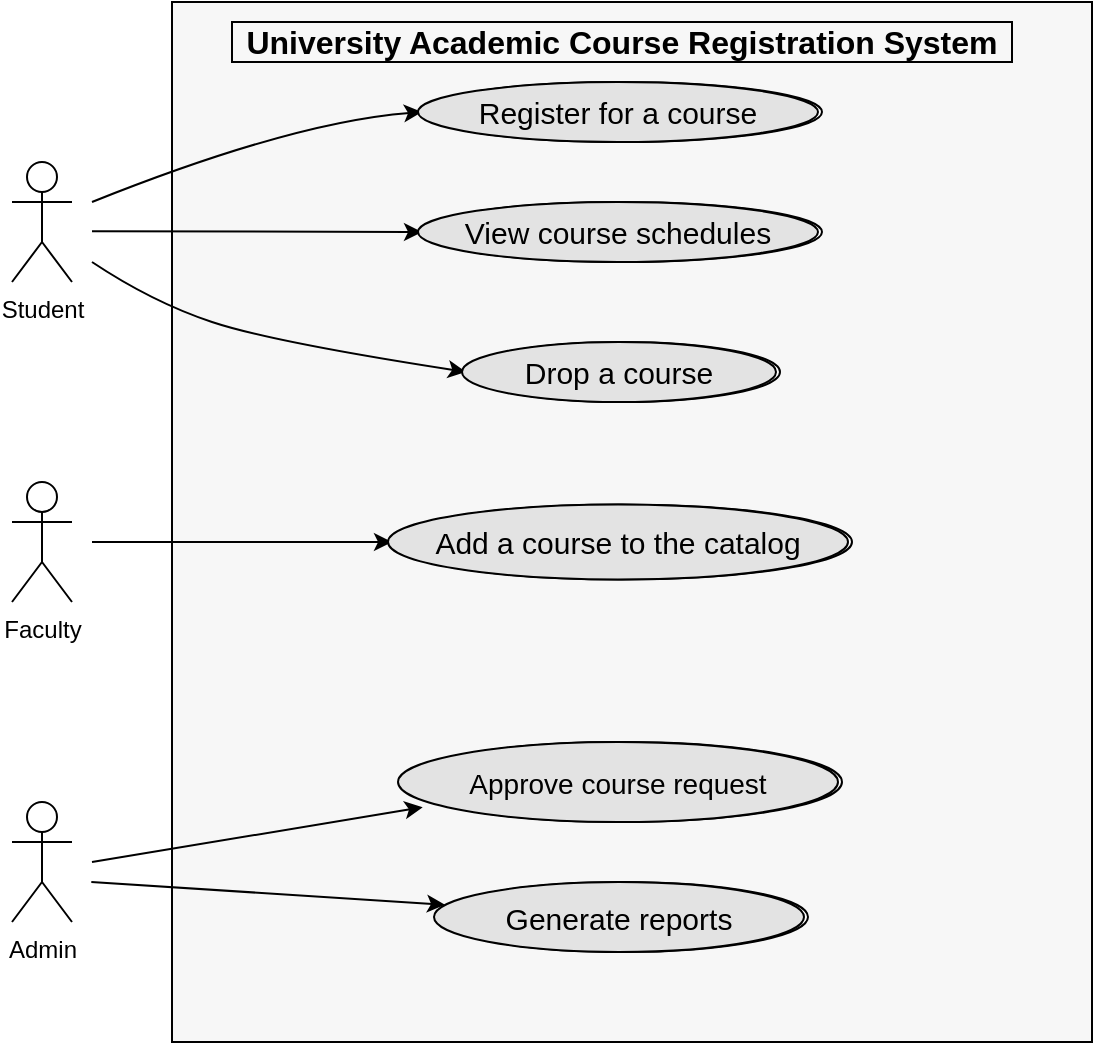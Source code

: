 <mxfile>
    <diagram id="K7b3S6ei28q-WkfmCmta" name="Page-1">
        <mxGraphModel dx="1216" dy="784" grid="0" gridSize="10" guides="1" tooltips="1" connect="1" arrows="1" fold="1" page="1" pageScale="1" pageWidth="850" pageHeight="1100" background="#ffffff" math="0" shadow="0">
            <root>
                <mxCell id="0"/>
                <mxCell id="1" parent="0"/>
                <mxCell id="2" value="Student" style="shape=umlActor;verticalLabelPosition=bottom;verticalAlign=top;html=1;outlineConnect=0;strokeColor=#000000;fontColor=#000000;" parent="1" vertex="1">
                    <mxGeometry x="120" y="160" width="30" height="60" as="geometry"/>
                </mxCell>
                <mxCell id="3" value="Faculty" style="shape=umlActor;verticalLabelPosition=bottom;verticalAlign=top;html=1;outlineConnect=0;strokeColor=#000000;fontColor=#000000;" parent="1" vertex="1">
                    <mxGeometry x="120" y="320" width="30" height="60" as="geometry"/>
                </mxCell>
                <mxCell id="4" value="Admin" style="shape=umlActor;verticalLabelPosition=bottom;verticalAlign=top;html=1;outlineConnect=0;strokeColor=#000000;fontColor=#000000;" parent="1" vertex="1">
                    <mxGeometry x="120" y="480" width="30" height="60" as="geometry"/>
                </mxCell>
                <mxCell id="8" value="" style="rounded=0;whiteSpace=wrap;html=1;strokeColor=#000000;fontColor=#000000;fillColor=#F7F7F7;" parent="1" vertex="1">
                    <mxGeometry x="200" y="80" width="460" height="520" as="geometry"/>
                </mxCell>
                <mxCell id="10" value="&lt;h1 style=&quot;font-size: 16px;&quot;&gt;University Academic Course Registration System&lt;/h1&gt;" style="text;html=1;strokeColor=#000000;fillColor=none;spacing=5;spacingTop=-20;whiteSpace=wrap;overflow=hidden;rounded=0;align=center;fontColor=#000000;" parent="1" vertex="1">
                    <mxGeometry x="230" y="90" width="390" height="20" as="geometry"/>
                </mxCell>
                <mxCell id="11" value="&lt;font style=&quot;font-size: 15px;&quot;&gt;Register for a course&lt;/font&gt;" style="ellipse;whiteSpace=wrap;html=1;fontSize=16;strokeColor=#000000;fontColor=#000000;" parent="1" vertex="1">
                    <mxGeometry x="325" y="120" width="200" height="30" as="geometry"/>
                </mxCell>
                <mxCell id="12" value="&lt;font style=&quot;font-size: 15px;&quot;&gt;View course schedules&lt;/font&gt;" style="ellipse;whiteSpace=wrap;html=1;fontSize=16;strokeColor=#000000;fontColor=#000000;" parent="1" vertex="1">
                    <mxGeometry x="325" y="180" width="200" height="30" as="geometry"/>
                </mxCell>
                <mxCell id="13" value="&lt;font style=&quot;font-size: 15px;&quot;&gt;Drop a course&lt;/font&gt;" style="ellipse;whiteSpace=wrap;html=1;fontSize=16;strokeColor=#000000;fontColor=#000000;" parent="1" vertex="1">
                    <mxGeometry x="347" y="250" width="157" height="30" as="geometry"/>
                </mxCell>
                <mxCell id="14" value="&lt;font style=&quot;font-size: 15px;&quot;&gt;Add a course to the catalog&lt;/font&gt;" style="ellipse;whiteSpace=wrap;html=1;fontSize=16;strokeColor=#000000;fontColor=#000000;" parent="1" vertex="1">
                    <mxGeometry x="310" y="331.25" width="230" height="37.5" as="geometry"/>
                </mxCell>
                <mxCell id="15" value="&lt;font style=&quot;font-size: 14px;&quot;&gt;Approve course request&lt;/font&gt;" style="ellipse;whiteSpace=wrap;html=1;fontSize=16;strokeColor=#000000;fontColor=#000000;" parent="1" vertex="1">
                    <mxGeometry x="315" y="450" width="220" height="40" as="geometry"/>
                </mxCell>
                <mxCell id="16" value="&lt;font style=&quot;font-size: 15px;&quot;&gt;Generate reports&lt;/font&gt;" style="ellipse;whiteSpace=wrap;html=1;fontSize=16;strokeColor=#000000;fontColor=#000000;" parent="1" vertex="1">
                    <mxGeometry x="333" y="520" width="185" height="35" as="geometry"/>
                </mxCell>
                <mxCell id="17" value="" style="endArrow=classic;html=1;fontSize=15;entryX=0.047;entryY=0.815;entryDx=0;entryDy=0;entryPerimeter=0;strokeColor=#000000;fontColor=#000000;" parent="1" target="15" edge="1">
                    <mxGeometry width="50" height="50" relative="1" as="geometry">
                        <mxPoint x="160" y="510" as="sourcePoint"/>
                        <mxPoint x="210" y="460" as="targetPoint"/>
                    </mxGeometry>
                </mxCell>
                <mxCell id="18" value="" style="endArrow=classic;html=1;fontSize=15;entryX=0.019;entryY=0.326;entryDx=0;entryDy=0;entryPerimeter=0;strokeColor=#000000;fontColor=#000000;" parent="1" target="16" edge="1">
                    <mxGeometry width="50" height="50" relative="1" as="geometry">
                        <mxPoint x="159.66" y="520" as="sourcePoint"/>
                        <mxPoint x="325.0" y="492.6" as="targetPoint"/>
                    </mxGeometry>
                </mxCell>
                <mxCell id="19" value="" style="endArrow=classic;html=1;fontSize=15;entryX=0;entryY=0.5;entryDx=0;entryDy=0;strokeColor=#000000;fontColor=#000000;" parent="1" target="14" edge="1">
                    <mxGeometry width="50" height="50" relative="1" as="geometry">
                        <mxPoint x="160.0" y="350" as="sourcePoint"/>
                        <mxPoint x="336.855" y="361.41" as="targetPoint"/>
                    </mxGeometry>
                </mxCell>
                <mxCell id="20" value="" style="endArrow=classic;html=1;fontSize=15;entryX=0;entryY=0.5;entryDx=0;entryDy=0;strokeColor=#000000;fontColor=#000000;" parent="1" target="12" edge="1">
                    <mxGeometry width="50" height="50" relative="1" as="geometry">
                        <mxPoint x="160" y="194.6" as="sourcePoint"/>
                        <mxPoint x="310.0" y="194.6" as="targetPoint"/>
                    </mxGeometry>
                </mxCell>
                <mxCell id="21" value="" style="curved=1;endArrow=classic;html=1;fontSize=15;entryX=0;entryY=0.5;entryDx=0;entryDy=0;strokeColor=#000000;fontColor=#000000;" parent="1" target="11" edge="1">
                    <mxGeometry width="50" height="50" relative="1" as="geometry">
                        <mxPoint x="160" y="180" as="sourcePoint"/>
                        <mxPoint x="210" y="130" as="targetPoint"/>
                        <Array as="points">
                            <mxPoint x="260" y="140"/>
                        </Array>
                    </mxGeometry>
                </mxCell>
                <mxCell id="22" value="" style="curved=1;endArrow=classic;html=1;fontSize=15;entryX=0;entryY=0.5;entryDx=0;entryDy=0;strokeColor=#000000;fontColor=#000000;" parent="1" target="13" edge="1">
                    <mxGeometry width="50" height="50" relative="1" as="geometry">
                        <mxPoint x="160" y="210" as="sourcePoint"/>
                        <mxPoint x="325" y="165" as="targetPoint"/>
                        <Array as="points">
                            <mxPoint x="190" y="230"/>
                            <mxPoint x="250" y="250"/>
                        </Array>
                    </mxGeometry>
                </mxCell>
                <mxCell id="23" value="&lt;font style=&quot;font-size: 15px;&quot;&gt;Register for a course&lt;/font&gt;" style="ellipse;whiteSpace=wrap;html=1;fontSize=16;strokeColor=#000000;fontColor=#000000;fillColor=#E3E3E3;" vertex="1" parent="1">
                    <mxGeometry x="323" y="120" width="200" height="30" as="geometry"/>
                </mxCell>
                <mxCell id="24" value="&lt;font style=&quot;font-size: 15px;&quot;&gt;View course schedules&lt;/font&gt;" style="ellipse;whiteSpace=wrap;html=1;fontSize=16;strokeColor=#000000;fontColor=#000000;fillColor=#E3E3E3;" vertex="1" parent="1">
                    <mxGeometry x="323" y="180" width="200" height="30" as="geometry"/>
                </mxCell>
                <mxCell id="26" value="&lt;font style=&quot;font-size: 15px;&quot;&gt;Drop a course&lt;/font&gt;" style="ellipse;whiteSpace=wrap;html=1;fontSize=16;strokeColor=#000000;fontColor=#000000;fillColor=#E3E3E3;" vertex="1" parent="1">
                    <mxGeometry x="345" y="250" width="157" height="30" as="geometry"/>
                </mxCell>
                <mxCell id="27" value="&lt;font style=&quot;font-size: 15px;&quot;&gt;Add a course to the catalog&lt;/font&gt;" style="ellipse;whiteSpace=wrap;html=1;fontSize=16;strokeColor=#000000;fontColor=#000000;fillColor=#E3E3E3;" vertex="1" parent="1">
                    <mxGeometry x="308" y="331.25" width="230" height="37.5" as="geometry"/>
                </mxCell>
                <mxCell id="28" value="&lt;font style=&quot;font-size: 14px;&quot;&gt;Approve course request&lt;/font&gt;" style="ellipse;whiteSpace=wrap;html=1;fontSize=16;strokeColor=#000000;fontColor=#000000;fillColor=#E3E3E3;" vertex="1" parent="1">
                    <mxGeometry x="313" y="450" width="220" height="40" as="geometry"/>
                </mxCell>
                <mxCell id="29" value="&lt;font style=&quot;font-size: 15px;&quot;&gt;Generate reports&lt;/font&gt;" style="ellipse;whiteSpace=wrap;html=1;fontSize=16;strokeColor=#000000;fontColor=#000000;fillColor=#E3E3E3;" vertex="1" parent="1">
                    <mxGeometry x="331" y="520" width="185" height="35" as="geometry"/>
                </mxCell>
            </root>
        </mxGraphModel>
    </diagram>
</mxfile>
